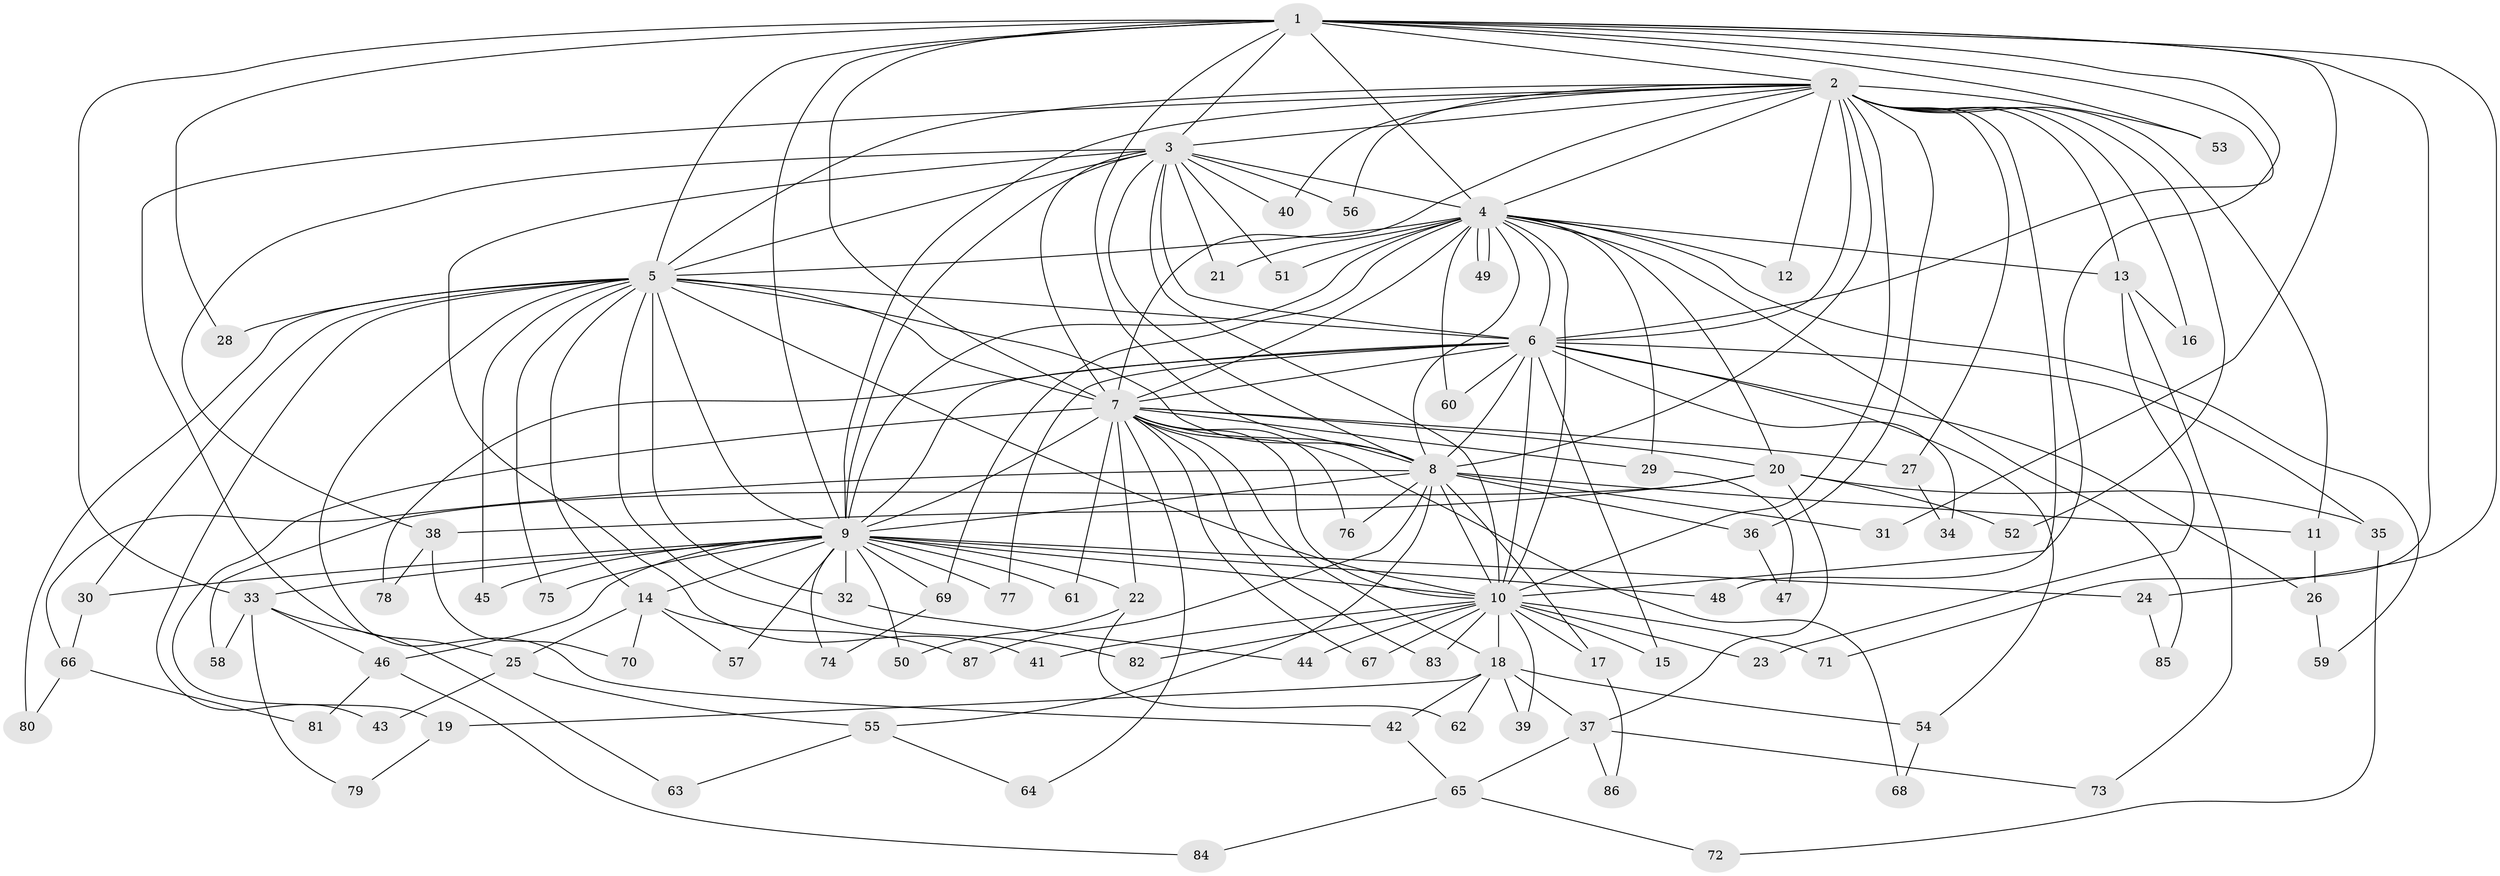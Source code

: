 // coarse degree distribution, {12: 0.015151515151515152, 20: 0.030303030303030304, 23: 0.015151515151515152, 16: 0.030303030303030304, 19: 0.015151515151515152, 14: 0.015151515151515152, 22: 0.015151515151515152, 4: 0.09090909090909091, 2: 0.5606060606060606, 5: 0.030303030303030304, 8: 0.030303030303030304, 3: 0.10606060606060606, 10: 0.015151515151515152, 6: 0.015151515151515152, 1: 0.015151515151515152}
// Generated by graph-tools (version 1.1) at 2025/23/03/03/25 07:23:42]
// undirected, 87 vertices, 199 edges
graph export_dot {
graph [start="1"]
  node [color=gray90,style=filled];
  1;
  2;
  3;
  4;
  5;
  6;
  7;
  8;
  9;
  10;
  11;
  12;
  13;
  14;
  15;
  16;
  17;
  18;
  19;
  20;
  21;
  22;
  23;
  24;
  25;
  26;
  27;
  28;
  29;
  30;
  31;
  32;
  33;
  34;
  35;
  36;
  37;
  38;
  39;
  40;
  41;
  42;
  43;
  44;
  45;
  46;
  47;
  48;
  49;
  50;
  51;
  52;
  53;
  54;
  55;
  56;
  57;
  58;
  59;
  60;
  61;
  62;
  63;
  64;
  65;
  66;
  67;
  68;
  69;
  70;
  71;
  72;
  73;
  74;
  75;
  76;
  77;
  78;
  79;
  80;
  81;
  82;
  83;
  84;
  85;
  86;
  87;
  1 -- 2;
  1 -- 3;
  1 -- 4;
  1 -- 5;
  1 -- 6;
  1 -- 7;
  1 -- 8;
  1 -- 9;
  1 -- 10;
  1 -- 24;
  1 -- 28;
  1 -- 31;
  1 -- 33;
  1 -- 53;
  1 -- 71;
  2 -- 3;
  2 -- 4;
  2 -- 5;
  2 -- 6;
  2 -- 7;
  2 -- 8;
  2 -- 9;
  2 -- 10;
  2 -- 11;
  2 -- 12;
  2 -- 13;
  2 -- 16;
  2 -- 25;
  2 -- 27;
  2 -- 36;
  2 -- 40;
  2 -- 48;
  2 -- 52;
  2 -- 53;
  2 -- 56;
  3 -- 4;
  3 -- 5;
  3 -- 6;
  3 -- 7;
  3 -- 8;
  3 -- 9;
  3 -- 10;
  3 -- 21;
  3 -- 38;
  3 -- 40;
  3 -- 41;
  3 -- 51;
  3 -- 56;
  4 -- 5;
  4 -- 6;
  4 -- 7;
  4 -- 8;
  4 -- 9;
  4 -- 10;
  4 -- 12;
  4 -- 13;
  4 -- 20;
  4 -- 21;
  4 -- 29;
  4 -- 49;
  4 -- 49;
  4 -- 51;
  4 -- 59;
  4 -- 60;
  4 -- 69;
  4 -- 85;
  5 -- 6;
  5 -- 7;
  5 -- 8;
  5 -- 9;
  5 -- 10;
  5 -- 14;
  5 -- 28;
  5 -- 30;
  5 -- 32;
  5 -- 42;
  5 -- 43;
  5 -- 45;
  5 -- 75;
  5 -- 80;
  5 -- 82;
  6 -- 7;
  6 -- 8;
  6 -- 9;
  6 -- 10;
  6 -- 15;
  6 -- 26;
  6 -- 34;
  6 -- 35;
  6 -- 54;
  6 -- 60;
  6 -- 77;
  6 -- 78;
  7 -- 8;
  7 -- 9;
  7 -- 10;
  7 -- 18;
  7 -- 19;
  7 -- 20;
  7 -- 22;
  7 -- 27;
  7 -- 29;
  7 -- 61;
  7 -- 64;
  7 -- 67;
  7 -- 68;
  7 -- 76;
  7 -- 83;
  8 -- 9;
  8 -- 10;
  8 -- 11;
  8 -- 17;
  8 -- 31;
  8 -- 36;
  8 -- 55;
  8 -- 66;
  8 -- 76;
  8 -- 87;
  9 -- 10;
  9 -- 14;
  9 -- 22;
  9 -- 24;
  9 -- 30;
  9 -- 32;
  9 -- 33;
  9 -- 45;
  9 -- 46;
  9 -- 48;
  9 -- 50;
  9 -- 57;
  9 -- 61;
  9 -- 69;
  9 -- 74;
  9 -- 75;
  9 -- 77;
  10 -- 15;
  10 -- 17;
  10 -- 18;
  10 -- 23;
  10 -- 39;
  10 -- 41;
  10 -- 44;
  10 -- 67;
  10 -- 71;
  10 -- 82;
  10 -- 83;
  11 -- 26;
  13 -- 16;
  13 -- 23;
  13 -- 73;
  14 -- 25;
  14 -- 57;
  14 -- 70;
  14 -- 87;
  17 -- 86;
  18 -- 19;
  18 -- 37;
  18 -- 39;
  18 -- 42;
  18 -- 54;
  18 -- 62;
  19 -- 79;
  20 -- 35;
  20 -- 37;
  20 -- 38;
  20 -- 52;
  20 -- 58;
  22 -- 50;
  22 -- 62;
  24 -- 85;
  25 -- 43;
  25 -- 55;
  26 -- 59;
  27 -- 34;
  29 -- 47;
  30 -- 66;
  32 -- 44;
  33 -- 46;
  33 -- 58;
  33 -- 63;
  33 -- 79;
  35 -- 72;
  36 -- 47;
  37 -- 65;
  37 -- 73;
  37 -- 86;
  38 -- 70;
  38 -- 78;
  42 -- 65;
  46 -- 81;
  46 -- 84;
  54 -- 68;
  55 -- 63;
  55 -- 64;
  65 -- 72;
  65 -- 84;
  66 -- 80;
  66 -- 81;
  69 -- 74;
}
